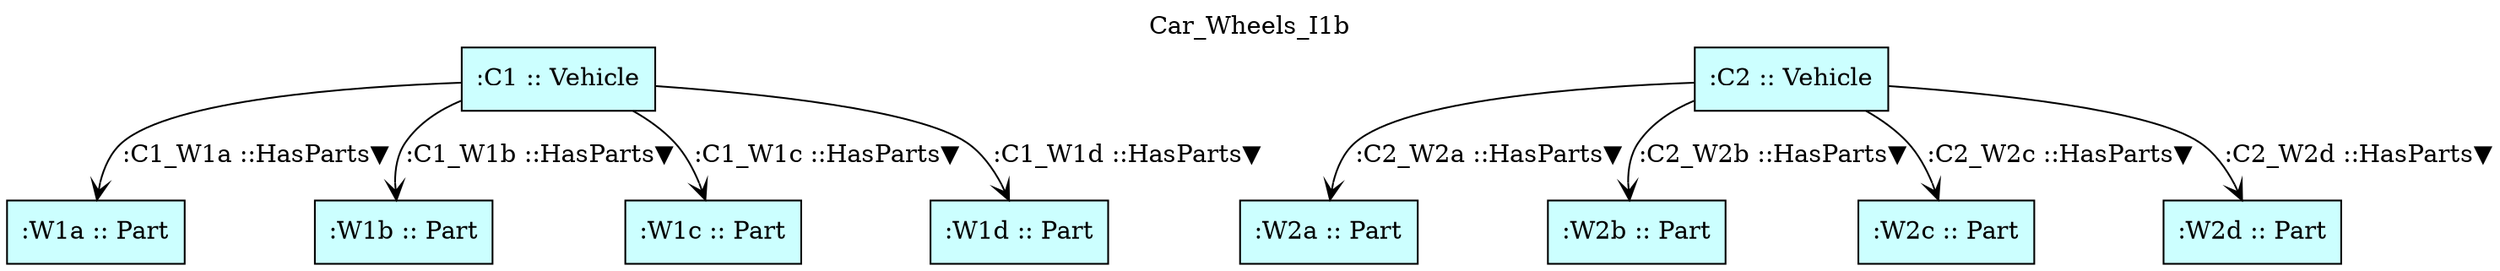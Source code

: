 digraph {graph[label=Car_Wheels_I1b,labelloc=tl,labelfontsize=12];
"C1"[shape=box,fillcolor="#CCFFFF",style = filled,label=":C1 :: Vehicle"];
"C2"[shape=box,fillcolor="#CCFFFF",style = filled,label=":C2 :: Vehicle"];
"W1a"[shape=box,fillcolor="#CCFFFF",style = filled,label=":W1a :: Part"];
"W1b"[shape=box,fillcolor="#CCFFFF",style = filled,label=":W1b :: Part"];
"W1c"[shape=box,fillcolor="#CCFFFF",style = filled,label=":W1c :: Part"];
"W1d"[shape=box,fillcolor="#CCFFFF",style = filled,label=":W1d :: Part"];
"W2a"[shape=box,fillcolor="#CCFFFF",style = filled,label=":W2a :: Part"];
"W2b"[shape=box,fillcolor="#CCFFFF",style = filled,label=":W2b :: Part"];
"W2c"[shape=box,fillcolor="#CCFFFF",style = filled,label=":W2c :: Part"];
"W2d"[shape=box,fillcolor="#CCFFFF",style = filled,label=":W2d :: Part"];

"C1"->"W1a"[label=":C1_W1a ::HasParts▼",arrowhead=vee];
"C1"->"W1b"[label=":C1_W1b ::HasParts▼",arrowhead=vee];
"C1"->"W1c"[label=":C1_W1c ::HasParts▼",arrowhead=vee];
"C1"->"W1d"[label=":C1_W1d ::HasParts▼",arrowhead=vee];
"C2"->"W2a"[label=":C2_W2a ::HasParts▼",arrowhead=vee];
"C2"->"W2b"[label=":C2_W2b ::HasParts▼",arrowhead=vee];
"C2"->"W2c"[label=":C2_W2c ::HasParts▼",arrowhead=vee];
"C2"->"W2d"[label=":C2_W2d ::HasParts▼",arrowhead=vee];
}